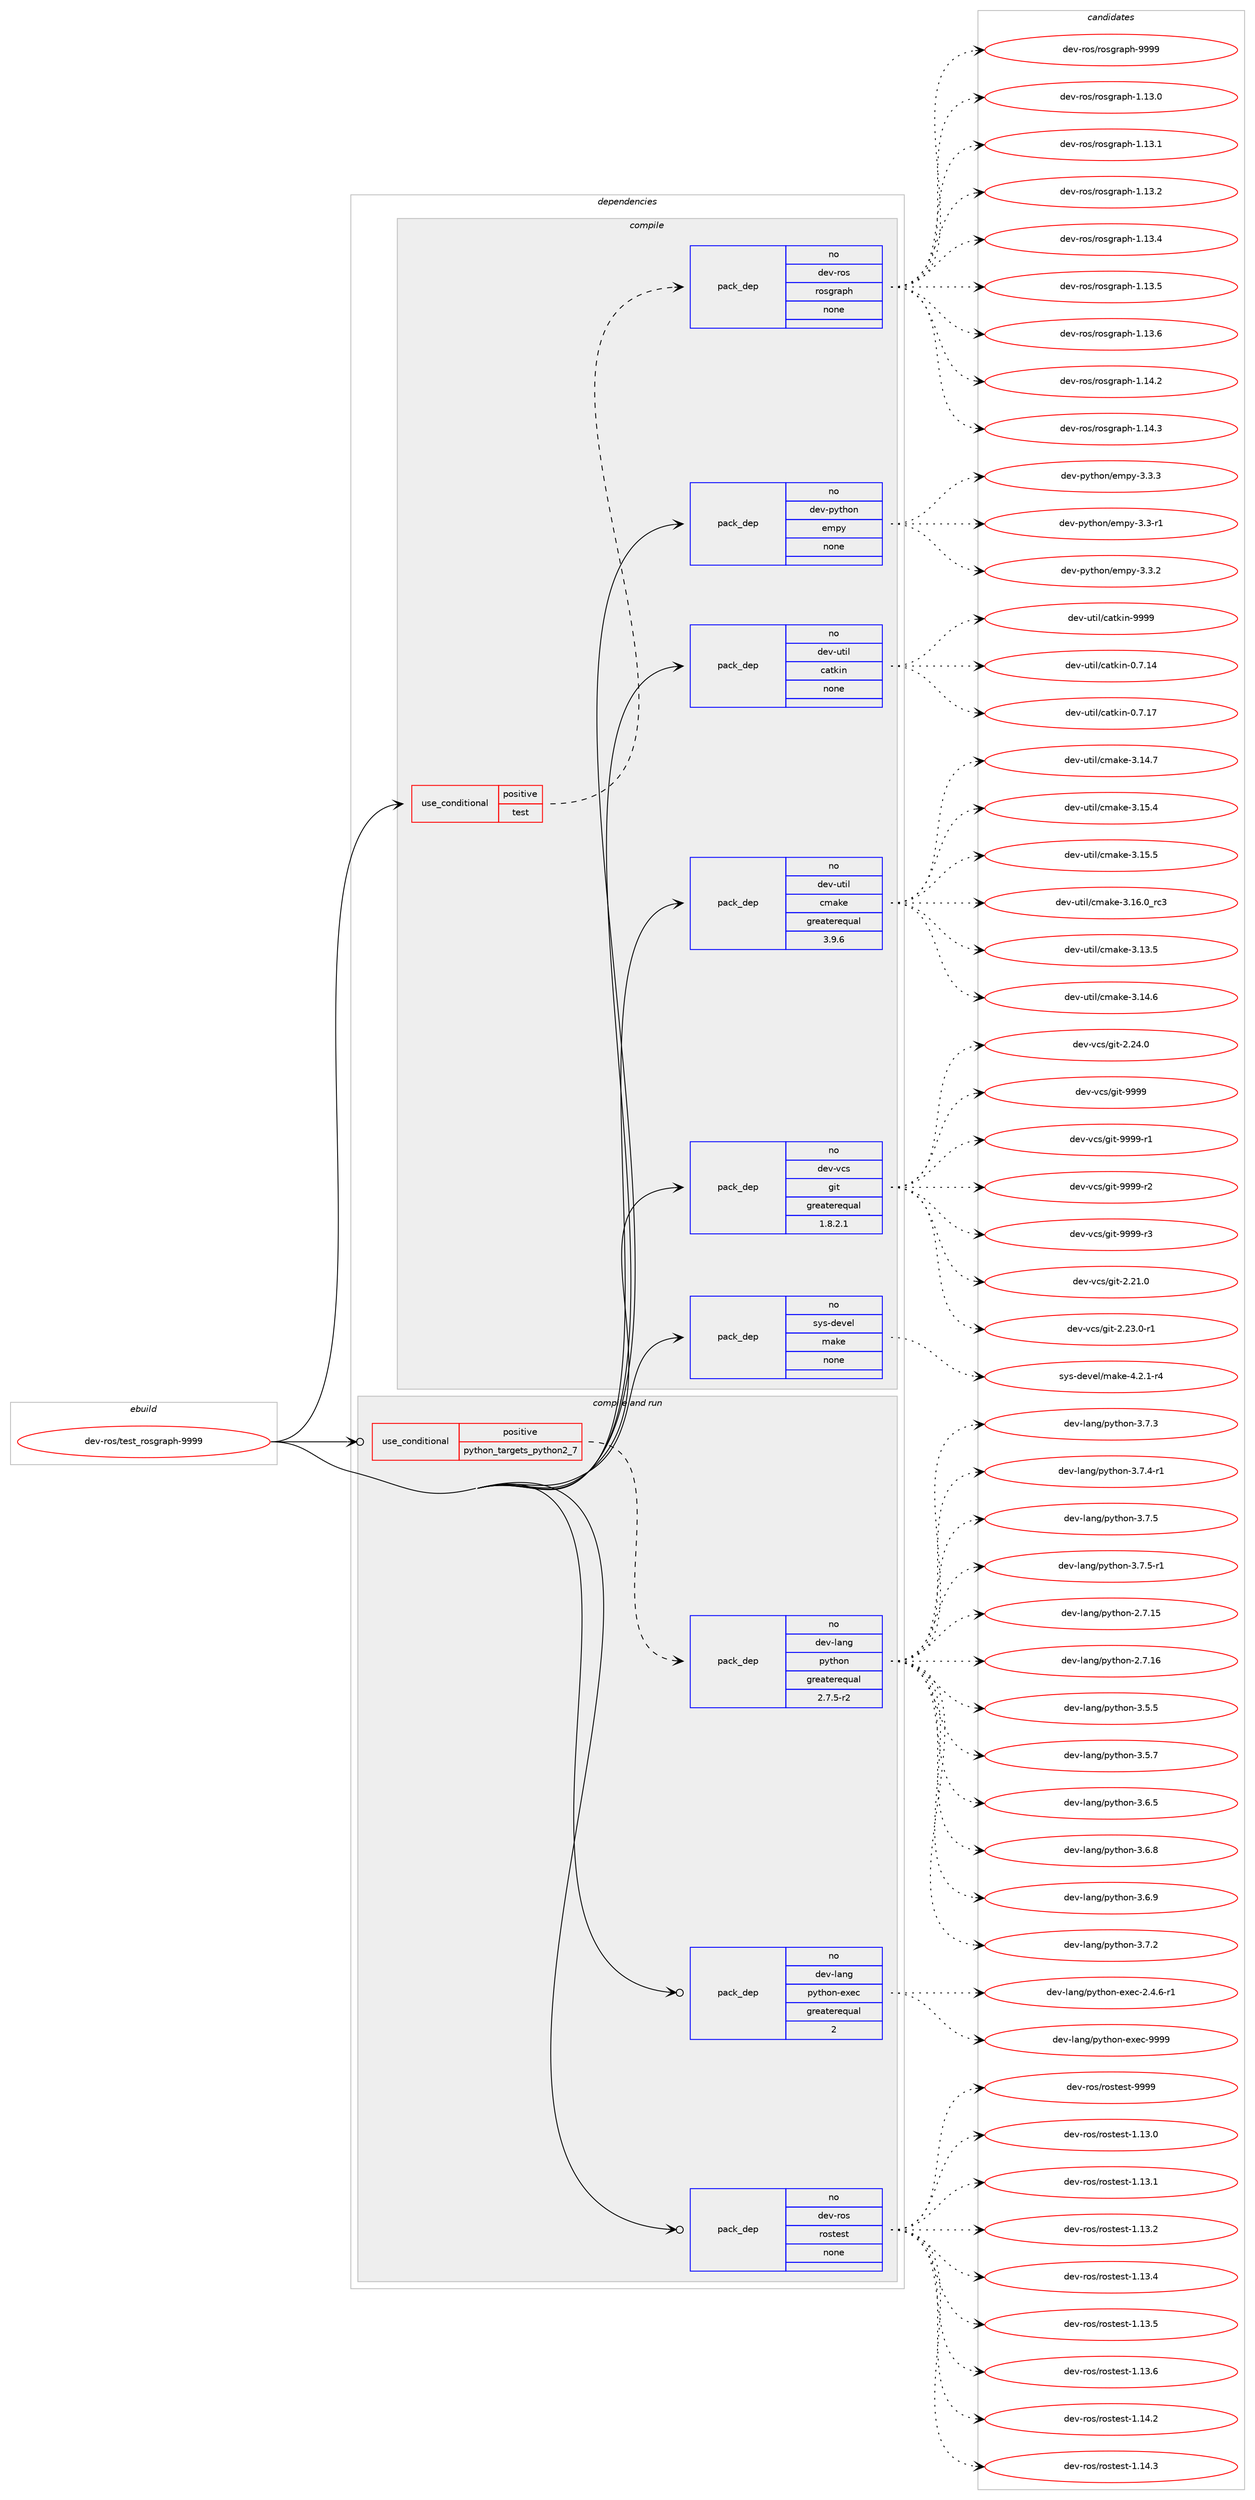 digraph prolog {

# *************
# Graph options
# *************

newrank=true;
concentrate=true;
compound=true;
graph [rankdir=LR,fontname=Helvetica,fontsize=10,ranksep=1.5];#, ranksep=2.5, nodesep=0.2];
edge  [arrowhead=vee];
node  [fontname=Helvetica,fontsize=10];

# **********
# The ebuild
# **********

subgraph cluster_leftcol {
color=gray;
rank=same;
label=<<i>ebuild</i>>;
id [label="dev-ros/test_rosgraph-9999", color=red, width=4, href="../dev-ros/test_rosgraph-9999.svg"];
}

# ****************
# The dependencies
# ****************

subgraph cluster_midcol {
color=gray;
label=<<i>dependencies</i>>;
subgraph cluster_compile {
fillcolor="#eeeeee";
style=filled;
label=<<i>compile</i>>;
subgraph cond155774 {
dependency668892 [label=<<TABLE BORDER="0" CELLBORDER="1" CELLSPACING="0" CELLPADDING="4"><TR><TD ROWSPAN="3" CELLPADDING="10">use_conditional</TD></TR><TR><TD>positive</TD></TR><TR><TD>test</TD></TR></TABLE>>, shape=none, color=red];
subgraph pack501212 {
dependency668893 [label=<<TABLE BORDER="0" CELLBORDER="1" CELLSPACING="0" CELLPADDING="4" WIDTH="220"><TR><TD ROWSPAN="6" CELLPADDING="30">pack_dep</TD></TR><TR><TD WIDTH="110">no</TD></TR><TR><TD>dev-ros</TD></TR><TR><TD>rosgraph</TD></TR><TR><TD>none</TD></TR><TR><TD></TD></TR></TABLE>>, shape=none, color=blue];
}
dependency668892:e -> dependency668893:w [weight=20,style="dashed",arrowhead="vee"];
}
id:e -> dependency668892:w [weight=20,style="solid",arrowhead="vee"];
subgraph pack501213 {
dependency668894 [label=<<TABLE BORDER="0" CELLBORDER="1" CELLSPACING="0" CELLPADDING="4" WIDTH="220"><TR><TD ROWSPAN="6" CELLPADDING="30">pack_dep</TD></TR><TR><TD WIDTH="110">no</TD></TR><TR><TD>dev-python</TD></TR><TR><TD>empy</TD></TR><TR><TD>none</TD></TR><TR><TD></TD></TR></TABLE>>, shape=none, color=blue];
}
id:e -> dependency668894:w [weight=20,style="solid",arrowhead="vee"];
subgraph pack501214 {
dependency668895 [label=<<TABLE BORDER="0" CELLBORDER="1" CELLSPACING="0" CELLPADDING="4" WIDTH="220"><TR><TD ROWSPAN="6" CELLPADDING="30">pack_dep</TD></TR><TR><TD WIDTH="110">no</TD></TR><TR><TD>dev-util</TD></TR><TR><TD>catkin</TD></TR><TR><TD>none</TD></TR><TR><TD></TD></TR></TABLE>>, shape=none, color=blue];
}
id:e -> dependency668895:w [weight=20,style="solid",arrowhead="vee"];
subgraph pack501215 {
dependency668896 [label=<<TABLE BORDER="0" CELLBORDER="1" CELLSPACING="0" CELLPADDING="4" WIDTH="220"><TR><TD ROWSPAN="6" CELLPADDING="30">pack_dep</TD></TR><TR><TD WIDTH="110">no</TD></TR><TR><TD>dev-util</TD></TR><TR><TD>cmake</TD></TR><TR><TD>greaterequal</TD></TR><TR><TD>3.9.6</TD></TR></TABLE>>, shape=none, color=blue];
}
id:e -> dependency668896:w [weight=20,style="solid",arrowhead="vee"];
subgraph pack501216 {
dependency668897 [label=<<TABLE BORDER="0" CELLBORDER="1" CELLSPACING="0" CELLPADDING="4" WIDTH="220"><TR><TD ROWSPAN="6" CELLPADDING="30">pack_dep</TD></TR><TR><TD WIDTH="110">no</TD></TR><TR><TD>dev-vcs</TD></TR><TR><TD>git</TD></TR><TR><TD>greaterequal</TD></TR><TR><TD>1.8.2.1</TD></TR></TABLE>>, shape=none, color=blue];
}
id:e -> dependency668897:w [weight=20,style="solid",arrowhead="vee"];
subgraph pack501217 {
dependency668898 [label=<<TABLE BORDER="0" CELLBORDER="1" CELLSPACING="0" CELLPADDING="4" WIDTH="220"><TR><TD ROWSPAN="6" CELLPADDING="30">pack_dep</TD></TR><TR><TD WIDTH="110">no</TD></TR><TR><TD>sys-devel</TD></TR><TR><TD>make</TD></TR><TR><TD>none</TD></TR><TR><TD></TD></TR></TABLE>>, shape=none, color=blue];
}
id:e -> dependency668898:w [weight=20,style="solid",arrowhead="vee"];
}
subgraph cluster_compileandrun {
fillcolor="#eeeeee";
style=filled;
label=<<i>compile and run</i>>;
subgraph cond155775 {
dependency668899 [label=<<TABLE BORDER="0" CELLBORDER="1" CELLSPACING="0" CELLPADDING="4"><TR><TD ROWSPAN="3" CELLPADDING="10">use_conditional</TD></TR><TR><TD>positive</TD></TR><TR><TD>python_targets_python2_7</TD></TR></TABLE>>, shape=none, color=red];
subgraph pack501218 {
dependency668900 [label=<<TABLE BORDER="0" CELLBORDER="1" CELLSPACING="0" CELLPADDING="4" WIDTH="220"><TR><TD ROWSPAN="6" CELLPADDING="30">pack_dep</TD></TR><TR><TD WIDTH="110">no</TD></TR><TR><TD>dev-lang</TD></TR><TR><TD>python</TD></TR><TR><TD>greaterequal</TD></TR><TR><TD>2.7.5-r2</TD></TR></TABLE>>, shape=none, color=blue];
}
dependency668899:e -> dependency668900:w [weight=20,style="dashed",arrowhead="vee"];
}
id:e -> dependency668899:w [weight=20,style="solid",arrowhead="odotvee"];
subgraph pack501219 {
dependency668901 [label=<<TABLE BORDER="0" CELLBORDER="1" CELLSPACING="0" CELLPADDING="4" WIDTH="220"><TR><TD ROWSPAN="6" CELLPADDING="30">pack_dep</TD></TR><TR><TD WIDTH="110">no</TD></TR><TR><TD>dev-lang</TD></TR><TR><TD>python-exec</TD></TR><TR><TD>greaterequal</TD></TR><TR><TD>2</TD></TR></TABLE>>, shape=none, color=blue];
}
id:e -> dependency668901:w [weight=20,style="solid",arrowhead="odotvee"];
subgraph pack501220 {
dependency668902 [label=<<TABLE BORDER="0" CELLBORDER="1" CELLSPACING="0" CELLPADDING="4" WIDTH="220"><TR><TD ROWSPAN="6" CELLPADDING="30">pack_dep</TD></TR><TR><TD WIDTH="110">no</TD></TR><TR><TD>dev-ros</TD></TR><TR><TD>rostest</TD></TR><TR><TD>none</TD></TR><TR><TD></TD></TR></TABLE>>, shape=none, color=blue];
}
id:e -> dependency668902:w [weight=20,style="solid",arrowhead="odotvee"];
}
subgraph cluster_run {
fillcolor="#eeeeee";
style=filled;
label=<<i>run</i>>;
}
}

# **************
# The candidates
# **************

subgraph cluster_choices {
rank=same;
color=gray;
label=<<i>candidates</i>>;

subgraph choice501212 {
color=black;
nodesep=1;
choice10010111845114111115471141111151031149711210445494649514648 [label="dev-ros/rosgraph-1.13.0", color=red, width=4,href="../dev-ros/rosgraph-1.13.0.svg"];
choice10010111845114111115471141111151031149711210445494649514649 [label="dev-ros/rosgraph-1.13.1", color=red, width=4,href="../dev-ros/rosgraph-1.13.1.svg"];
choice10010111845114111115471141111151031149711210445494649514650 [label="dev-ros/rosgraph-1.13.2", color=red, width=4,href="../dev-ros/rosgraph-1.13.2.svg"];
choice10010111845114111115471141111151031149711210445494649514652 [label="dev-ros/rosgraph-1.13.4", color=red, width=4,href="../dev-ros/rosgraph-1.13.4.svg"];
choice10010111845114111115471141111151031149711210445494649514653 [label="dev-ros/rosgraph-1.13.5", color=red, width=4,href="../dev-ros/rosgraph-1.13.5.svg"];
choice10010111845114111115471141111151031149711210445494649514654 [label="dev-ros/rosgraph-1.13.6", color=red, width=4,href="../dev-ros/rosgraph-1.13.6.svg"];
choice10010111845114111115471141111151031149711210445494649524650 [label="dev-ros/rosgraph-1.14.2", color=red, width=4,href="../dev-ros/rosgraph-1.14.2.svg"];
choice10010111845114111115471141111151031149711210445494649524651 [label="dev-ros/rosgraph-1.14.3", color=red, width=4,href="../dev-ros/rosgraph-1.14.3.svg"];
choice1001011184511411111547114111115103114971121044557575757 [label="dev-ros/rosgraph-9999", color=red, width=4,href="../dev-ros/rosgraph-9999.svg"];
dependency668893:e -> choice10010111845114111115471141111151031149711210445494649514648:w [style=dotted,weight="100"];
dependency668893:e -> choice10010111845114111115471141111151031149711210445494649514649:w [style=dotted,weight="100"];
dependency668893:e -> choice10010111845114111115471141111151031149711210445494649514650:w [style=dotted,weight="100"];
dependency668893:e -> choice10010111845114111115471141111151031149711210445494649514652:w [style=dotted,weight="100"];
dependency668893:e -> choice10010111845114111115471141111151031149711210445494649514653:w [style=dotted,weight="100"];
dependency668893:e -> choice10010111845114111115471141111151031149711210445494649514654:w [style=dotted,weight="100"];
dependency668893:e -> choice10010111845114111115471141111151031149711210445494649524650:w [style=dotted,weight="100"];
dependency668893:e -> choice10010111845114111115471141111151031149711210445494649524651:w [style=dotted,weight="100"];
dependency668893:e -> choice1001011184511411111547114111115103114971121044557575757:w [style=dotted,weight="100"];
}
subgraph choice501213 {
color=black;
nodesep=1;
choice1001011184511212111610411111047101109112121455146514511449 [label="dev-python/empy-3.3-r1", color=red, width=4,href="../dev-python/empy-3.3-r1.svg"];
choice1001011184511212111610411111047101109112121455146514650 [label="dev-python/empy-3.3.2", color=red, width=4,href="../dev-python/empy-3.3.2.svg"];
choice1001011184511212111610411111047101109112121455146514651 [label="dev-python/empy-3.3.3", color=red, width=4,href="../dev-python/empy-3.3.3.svg"];
dependency668894:e -> choice1001011184511212111610411111047101109112121455146514511449:w [style=dotted,weight="100"];
dependency668894:e -> choice1001011184511212111610411111047101109112121455146514650:w [style=dotted,weight="100"];
dependency668894:e -> choice1001011184511212111610411111047101109112121455146514651:w [style=dotted,weight="100"];
}
subgraph choice501214 {
color=black;
nodesep=1;
choice1001011184511711610510847999711610710511045484655464952 [label="dev-util/catkin-0.7.14", color=red, width=4,href="../dev-util/catkin-0.7.14.svg"];
choice1001011184511711610510847999711610710511045484655464955 [label="dev-util/catkin-0.7.17", color=red, width=4,href="../dev-util/catkin-0.7.17.svg"];
choice100101118451171161051084799971161071051104557575757 [label="dev-util/catkin-9999", color=red, width=4,href="../dev-util/catkin-9999.svg"];
dependency668895:e -> choice1001011184511711610510847999711610710511045484655464952:w [style=dotted,weight="100"];
dependency668895:e -> choice1001011184511711610510847999711610710511045484655464955:w [style=dotted,weight="100"];
dependency668895:e -> choice100101118451171161051084799971161071051104557575757:w [style=dotted,weight="100"];
}
subgraph choice501215 {
color=black;
nodesep=1;
choice1001011184511711610510847991099710710145514649514653 [label="dev-util/cmake-3.13.5", color=red, width=4,href="../dev-util/cmake-3.13.5.svg"];
choice1001011184511711610510847991099710710145514649524654 [label="dev-util/cmake-3.14.6", color=red, width=4,href="../dev-util/cmake-3.14.6.svg"];
choice1001011184511711610510847991099710710145514649524655 [label="dev-util/cmake-3.14.7", color=red, width=4,href="../dev-util/cmake-3.14.7.svg"];
choice1001011184511711610510847991099710710145514649534652 [label="dev-util/cmake-3.15.4", color=red, width=4,href="../dev-util/cmake-3.15.4.svg"];
choice1001011184511711610510847991099710710145514649534653 [label="dev-util/cmake-3.15.5", color=red, width=4,href="../dev-util/cmake-3.15.5.svg"];
choice1001011184511711610510847991099710710145514649544648951149951 [label="dev-util/cmake-3.16.0_rc3", color=red, width=4,href="../dev-util/cmake-3.16.0_rc3.svg"];
dependency668896:e -> choice1001011184511711610510847991099710710145514649514653:w [style=dotted,weight="100"];
dependency668896:e -> choice1001011184511711610510847991099710710145514649524654:w [style=dotted,weight="100"];
dependency668896:e -> choice1001011184511711610510847991099710710145514649524655:w [style=dotted,weight="100"];
dependency668896:e -> choice1001011184511711610510847991099710710145514649534652:w [style=dotted,weight="100"];
dependency668896:e -> choice1001011184511711610510847991099710710145514649534653:w [style=dotted,weight="100"];
dependency668896:e -> choice1001011184511711610510847991099710710145514649544648951149951:w [style=dotted,weight="100"];
}
subgraph choice501216 {
color=black;
nodesep=1;
choice10010111845118991154710310511645504650494648 [label="dev-vcs/git-2.21.0", color=red, width=4,href="../dev-vcs/git-2.21.0.svg"];
choice100101118451189911547103105116455046505146484511449 [label="dev-vcs/git-2.23.0-r1", color=red, width=4,href="../dev-vcs/git-2.23.0-r1.svg"];
choice10010111845118991154710310511645504650524648 [label="dev-vcs/git-2.24.0", color=red, width=4,href="../dev-vcs/git-2.24.0.svg"];
choice1001011184511899115471031051164557575757 [label="dev-vcs/git-9999", color=red, width=4,href="../dev-vcs/git-9999.svg"];
choice10010111845118991154710310511645575757574511449 [label="dev-vcs/git-9999-r1", color=red, width=4,href="../dev-vcs/git-9999-r1.svg"];
choice10010111845118991154710310511645575757574511450 [label="dev-vcs/git-9999-r2", color=red, width=4,href="../dev-vcs/git-9999-r2.svg"];
choice10010111845118991154710310511645575757574511451 [label="dev-vcs/git-9999-r3", color=red, width=4,href="../dev-vcs/git-9999-r3.svg"];
dependency668897:e -> choice10010111845118991154710310511645504650494648:w [style=dotted,weight="100"];
dependency668897:e -> choice100101118451189911547103105116455046505146484511449:w [style=dotted,weight="100"];
dependency668897:e -> choice10010111845118991154710310511645504650524648:w [style=dotted,weight="100"];
dependency668897:e -> choice1001011184511899115471031051164557575757:w [style=dotted,weight="100"];
dependency668897:e -> choice10010111845118991154710310511645575757574511449:w [style=dotted,weight="100"];
dependency668897:e -> choice10010111845118991154710310511645575757574511450:w [style=dotted,weight="100"];
dependency668897:e -> choice10010111845118991154710310511645575757574511451:w [style=dotted,weight="100"];
}
subgraph choice501217 {
color=black;
nodesep=1;
choice1151211154510010111810110847109971071014552465046494511452 [label="sys-devel/make-4.2.1-r4", color=red, width=4,href="../sys-devel/make-4.2.1-r4.svg"];
dependency668898:e -> choice1151211154510010111810110847109971071014552465046494511452:w [style=dotted,weight="100"];
}
subgraph choice501218 {
color=black;
nodesep=1;
choice10010111845108971101034711212111610411111045504655464953 [label="dev-lang/python-2.7.15", color=red, width=4,href="../dev-lang/python-2.7.15.svg"];
choice10010111845108971101034711212111610411111045504655464954 [label="dev-lang/python-2.7.16", color=red, width=4,href="../dev-lang/python-2.7.16.svg"];
choice100101118451089711010347112121116104111110455146534653 [label="dev-lang/python-3.5.5", color=red, width=4,href="../dev-lang/python-3.5.5.svg"];
choice100101118451089711010347112121116104111110455146534655 [label="dev-lang/python-3.5.7", color=red, width=4,href="../dev-lang/python-3.5.7.svg"];
choice100101118451089711010347112121116104111110455146544653 [label="dev-lang/python-3.6.5", color=red, width=4,href="../dev-lang/python-3.6.5.svg"];
choice100101118451089711010347112121116104111110455146544656 [label="dev-lang/python-3.6.8", color=red, width=4,href="../dev-lang/python-3.6.8.svg"];
choice100101118451089711010347112121116104111110455146544657 [label="dev-lang/python-3.6.9", color=red, width=4,href="../dev-lang/python-3.6.9.svg"];
choice100101118451089711010347112121116104111110455146554650 [label="dev-lang/python-3.7.2", color=red, width=4,href="../dev-lang/python-3.7.2.svg"];
choice100101118451089711010347112121116104111110455146554651 [label="dev-lang/python-3.7.3", color=red, width=4,href="../dev-lang/python-3.7.3.svg"];
choice1001011184510897110103471121211161041111104551465546524511449 [label="dev-lang/python-3.7.4-r1", color=red, width=4,href="../dev-lang/python-3.7.4-r1.svg"];
choice100101118451089711010347112121116104111110455146554653 [label="dev-lang/python-3.7.5", color=red, width=4,href="../dev-lang/python-3.7.5.svg"];
choice1001011184510897110103471121211161041111104551465546534511449 [label="dev-lang/python-3.7.5-r1", color=red, width=4,href="../dev-lang/python-3.7.5-r1.svg"];
dependency668900:e -> choice10010111845108971101034711212111610411111045504655464953:w [style=dotted,weight="100"];
dependency668900:e -> choice10010111845108971101034711212111610411111045504655464954:w [style=dotted,weight="100"];
dependency668900:e -> choice100101118451089711010347112121116104111110455146534653:w [style=dotted,weight="100"];
dependency668900:e -> choice100101118451089711010347112121116104111110455146534655:w [style=dotted,weight="100"];
dependency668900:e -> choice100101118451089711010347112121116104111110455146544653:w [style=dotted,weight="100"];
dependency668900:e -> choice100101118451089711010347112121116104111110455146544656:w [style=dotted,weight="100"];
dependency668900:e -> choice100101118451089711010347112121116104111110455146544657:w [style=dotted,weight="100"];
dependency668900:e -> choice100101118451089711010347112121116104111110455146554650:w [style=dotted,weight="100"];
dependency668900:e -> choice100101118451089711010347112121116104111110455146554651:w [style=dotted,weight="100"];
dependency668900:e -> choice1001011184510897110103471121211161041111104551465546524511449:w [style=dotted,weight="100"];
dependency668900:e -> choice100101118451089711010347112121116104111110455146554653:w [style=dotted,weight="100"];
dependency668900:e -> choice1001011184510897110103471121211161041111104551465546534511449:w [style=dotted,weight="100"];
}
subgraph choice501219 {
color=black;
nodesep=1;
choice10010111845108971101034711212111610411111045101120101994550465246544511449 [label="dev-lang/python-exec-2.4.6-r1", color=red, width=4,href="../dev-lang/python-exec-2.4.6-r1.svg"];
choice10010111845108971101034711212111610411111045101120101994557575757 [label="dev-lang/python-exec-9999", color=red, width=4,href="../dev-lang/python-exec-9999.svg"];
dependency668901:e -> choice10010111845108971101034711212111610411111045101120101994550465246544511449:w [style=dotted,weight="100"];
dependency668901:e -> choice10010111845108971101034711212111610411111045101120101994557575757:w [style=dotted,weight="100"];
}
subgraph choice501220 {
color=black;
nodesep=1;
choice100101118451141111154711411111511610111511645494649514648 [label="dev-ros/rostest-1.13.0", color=red, width=4,href="../dev-ros/rostest-1.13.0.svg"];
choice100101118451141111154711411111511610111511645494649514649 [label="dev-ros/rostest-1.13.1", color=red, width=4,href="../dev-ros/rostest-1.13.1.svg"];
choice100101118451141111154711411111511610111511645494649514650 [label="dev-ros/rostest-1.13.2", color=red, width=4,href="../dev-ros/rostest-1.13.2.svg"];
choice100101118451141111154711411111511610111511645494649514652 [label="dev-ros/rostest-1.13.4", color=red, width=4,href="../dev-ros/rostest-1.13.4.svg"];
choice100101118451141111154711411111511610111511645494649514653 [label="dev-ros/rostest-1.13.5", color=red, width=4,href="../dev-ros/rostest-1.13.5.svg"];
choice100101118451141111154711411111511610111511645494649514654 [label="dev-ros/rostest-1.13.6", color=red, width=4,href="../dev-ros/rostest-1.13.6.svg"];
choice100101118451141111154711411111511610111511645494649524650 [label="dev-ros/rostest-1.14.2", color=red, width=4,href="../dev-ros/rostest-1.14.2.svg"];
choice100101118451141111154711411111511610111511645494649524651 [label="dev-ros/rostest-1.14.3", color=red, width=4,href="../dev-ros/rostest-1.14.3.svg"];
choice10010111845114111115471141111151161011151164557575757 [label="dev-ros/rostest-9999", color=red, width=4,href="../dev-ros/rostest-9999.svg"];
dependency668902:e -> choice100101118451141111154711411111511610111511645494649514648:w [style=dotted,weight="100"];
dependency668902:e -> choice100101118451141111154711411111511610111511645494649514649:w [style=dotted,weight="100"];
dependency668902:e -> choice100101118451141111154711411111511610111511645494649514650:w [style=dotted,weight="100"];
dependency668902:e -> choice100101118451141111154711411111511610111511645494649514652:w [style=dotted,weight="100"];
dependency668902:e -> choice100101118451141111154711411111511610111511645494649514653:w [style=dotted,weight="100"];
dependency668902:e -> choice100101118451141111154711411111511610111511645494649514654:w [style=dotted,weight="100"];
dependency668902:e -> choice100101118451141111154711411111511610111511645494649524650:w [style=dotted,weight="100"];
dependency668902:e -> choice100101118451141111154711411111511610111511645494649524651:w [style=dotted,weight="100"];
dependency668902:e -> choice10010111845114111115471141111151161011151164557575757:w [style=dotted,weight="100"];
}
}

}
